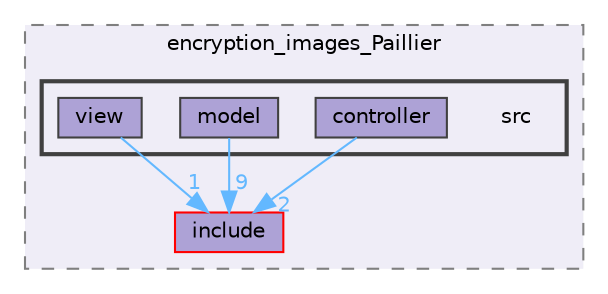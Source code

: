 digraph "C:/Users/Katia/Documents/GitHub/encryption_images_Paillier/src"
{
 // LATEX_PDF_SIZE
  bgcolor="transparent";
  edge [fontname=Helvetica,fontsize=10,labelfontname=Helvetica,labelfontsize=10];
  node [fontname=Helvetica,fontsize=10,shape=box,height=0.2,width=0.4];
  compound=true
  subgraph clusterdir_9d6416e94d220b3a5fc424edbca062e4 {
    graph [ bgcolor="#efedf7", pencolor="grey50", label="encryption_images_Paillier", fontname=Helvetica,fontsize=10 style="filled,dashed", URL="dir_9d6416e94d220b3a5fc424edbca062e4.html",tooltip=""]
  dir_ea12a3dad00ed81478205bf7488b69ad [label="include", fillcolor="#ada2d6", color="red", style="filled", URL="dir_ea12a3dad00ed81478205bf7488b69ad.html",tooltip=""];
  subgraph clusterdir_3d7b52de6e4db54979953f1732c89cd9 {
    graph [ bgcolor="#efedf7", pencolor="grey25", label="", fontname=Helvetica,fontsize=10 style="filled,bold", URL="dir_3d7b52de6e4db54979953f1732c89cd9.html",tooltip=""]
    dir_3d7b52de6e4db54979953f1732c89cd9 [shape=plaintext, label="src"];
  dir_43581b7d1efadbb446df14fcc40b4fa8 [label="controller", fillcolor="#ada2d6", color="grey25", style="filled", URL="dir_43581b7d1efadbb446df14fcc40b4fa8.html",tooltip=""];
  dir_9cd3e9a3d4fcc23ed5bcde8ed209d49b [label="model", fillcolor="#ada2d6", color="grey25", style="filled", URL="dir_9cd3e9a3d4fcc23ed5bcde8ed209d49b.html",tooltip=""];
  dir_9dbc6619c6a4a7b1f25cbe79f7798968 [label="view", fillcolor="#ada2d6", color="grey25", style="filled", URL="dir_9dbc6619c6a4a7b1f25cbe79f7798968.html",tooltip=""];
  }
  }
  dir_43581b7d1efadbb446df14fcc40b4fa8->dir_ea12a3dad00ed81478205bf7488b69ad [headlabel="2", labeldistance=1.5 headhref="dir_000001_000010.html" href="dir_000001_000010.html" color="steelblue1" fontcolor="steelblue1"];
  dir_9cd3e9a3d4fcc23ed5bcde8ed209d49b->dir_ea12a3dad00ed81478205bf7488b69ad [headlabel="9", labeldistance=1.5 headhref="dir_000015_000010.html" href="dir_000015_000010.html" color="steelblue1" fontcolor="steelblue1"];
  dir_9dbc6619c6a4a7b1f25cbe79f7798968->dir_ea12a3dad00ed81478205bf7488b69ad [headlabel="1", labeldistance=1.5 headhref="dir_000022_000010.html" href="dir_000022_000010.html" color="steelblue1" fontcolor="steelblue1"];
}
